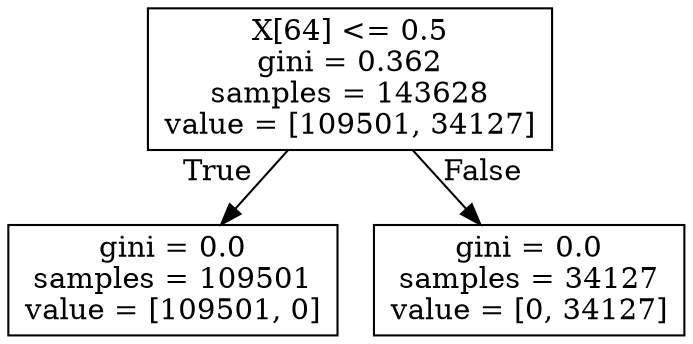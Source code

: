digraph Tree {
node [shape=box] ;
0 [label="X[64] <= 0.5\ngini = 0.362\nsamples = 143628\nvalue = [109501, 34127]"] ;
1 [label="gini = 0.0\nsamples = 109501\nvalue = [109501, 0]"] ;
0 -> 1 [labeldistance=2.5, labelangle=45, headlabel="True"] ;
2 [label="gini = 0.0\nsamples = 34127\nvalue = [0, 34127]"] ;
0 -> 2 [labeldistance=2.5, labelangle=-45, headlabel="False"] ;
}